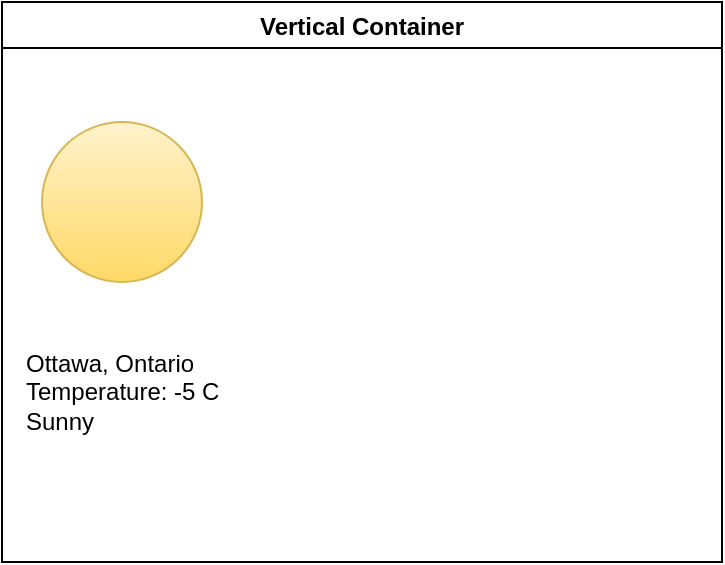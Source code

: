 <mxfile>
    <diagram id="BpwQoohE_5zYa-WvaLtj" name="Page-1">
        <mxGraphModel dx="594" dy="561" grid="1" gridSize="10" guides="1" tooltips="1" connect="1" arrows="1" fold="1" page="1" pageScale="1" pageWidth="850" pageHeight="1100" math="0" shadow="0">
            <root>
                <mxCell id="0"/>
                <mxCell id="1" parent="0"/>
                <mxCell id="2" value="Vertical Container" style="swimlane;" vertex="1" parent="1">
                    <mxGeometry x="200" y="200" width="360" height="280" as="geometry"/>
                </mxCell>
                <mxCell id="3" value="" style="ellipse;whiteSpace=wrap;html=1;aspect=fixed;fillColor=#fff2cc;strokeColor=#d6b656;gradientColor=#ffd966;" vertex="1" parent="2">
                    <mxGeometry x="20" y="60" width="80" height="80" as="geometry"/>
                </mxCell>
                <mxCell id="5" value="Ottawa, Ontario&lt;br&gt;Temperature: -5 C&lt;br&gt;Sunny" style="text;html=1;strokeColor=none;fillColor=none;align=left;verticalAlign=middle;whiteSpace=wrap;rounded=0;" vertex="1" parent="2">
                    <mxGeometry x="10" y="150" width="170" height="90" as="geometry"/>
                </mxCell>
            </root>
        </mxGraphModel>
    </diagram>
</mxfile>